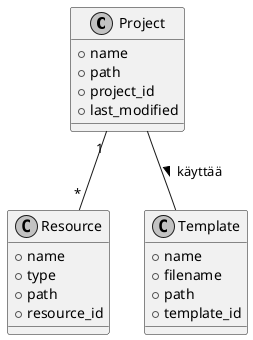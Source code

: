 @startuml

skinparam monochrome true

class Project {
    +name
    +path
    +project_id
    +last_modified
}

class Resource {
    +name
    +type
    +path
    +resource_id
}

class Template {
    +name
    +filename
    +path
    +template_id
}

Project "1" -- "*" Resource
Project -- Template : käyttää >

@enduml